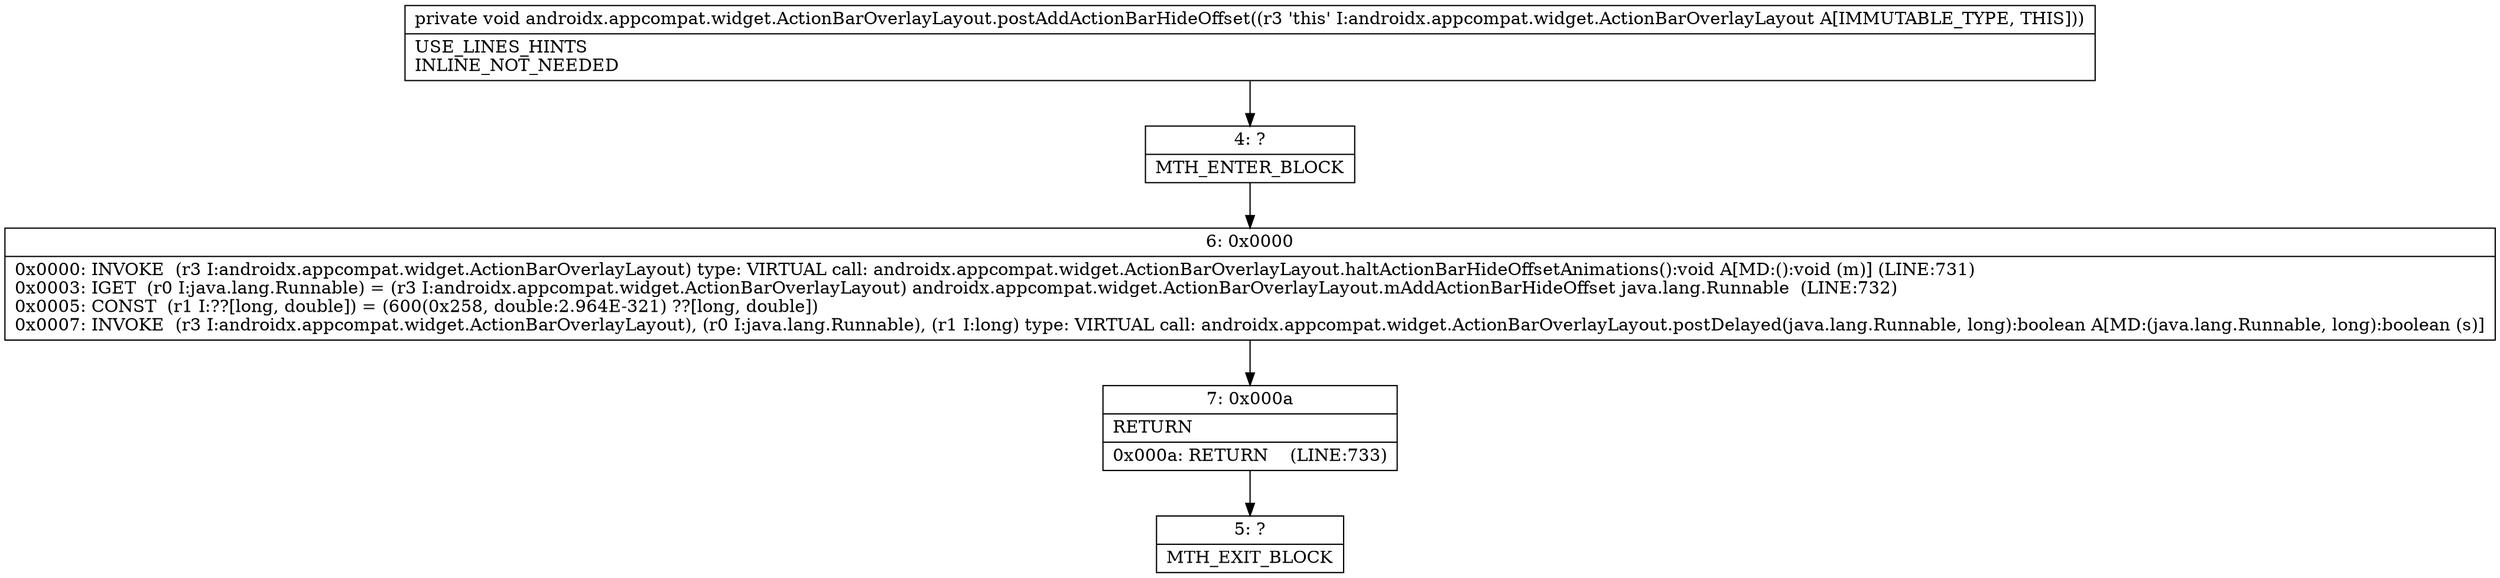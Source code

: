 digraph "CFG forandroidx.appcompat.widget.ActionBarOverlayLayout.postAddActionBarHideOffset()V" {
Node_4 [shape=record,label="{4\:\ ?|MTH_ENTER_BLOCK\l}"];
Node_6 [shape=record,label="{6\:\ 0x0000|0x0000: INVOKE  (r3 I:androidx.appcompat.widget.ActionBarOverlayLayout) type: VIRTUAL call: androidx.appcompat.widget.ActionBarOverlayLayout.haltActionBarHideOffsetAnimations():void A[MD:():void (m)] (LINE:731)\l0x0003: IGET  (r0 I:java.lang.Runnable) = (r3 I:androidx.appcompat.widget.ActionBarOverlayLayout) androidx.appcompat.widget.ActionBarOverlayLayout.mAddActionBarHideOffset java.lang.Runnable  (LINE:732)\l0x0005: CONST  (r1 I:??[long, double]) = (600(0x258, double:2.964E\-321) ??[long, double]) \l0x0007: INVOKE  (r3 I:androidx.appcompat.widget.ActionBarOverlayLayout), (r0 I:java.lang.Runnable), (r1 I:long) type: VIRTUAL call: androidx.appcompat.widget.ActionBarOverlayLayout.postDelayed(java.lang.Runnable, long):boolean A[MD:(java.lang.Runnable, long):boolean (s)]\l}"];
Node_7 [shape=record,label="{7\:\ 0x000a|RETURN\l|0x000a: RETURN    (LINE:733)\l}"];
Node_5 [shape=record,label="{5\:\ ?|MTH_EXIT_BLOCK\l}"];
MethodNode[shape=record,label="{private void androidx.appcompat.widget.ActionBarOverlayLayout.postAddActionBarHideOffset((r3 'this' I:androidx.appcompat.widget.ActionBarOverlayLayout A[IMMUTABLE_TYPE, THIS]))  | USE_LINES_HINTS\lINLINE_NOT_NEEDED\l}"];
MethodNode -> Node_4;Node_4 -> Node_6;
Node_6 -> Node_7;
Node_7 -> Node_5;
}

